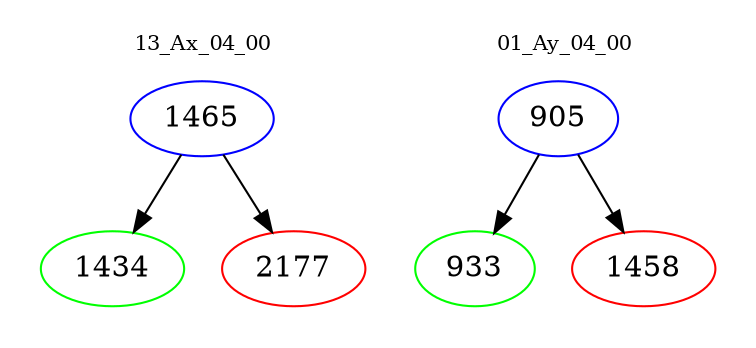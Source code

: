 digraph{
subgraph cluster_0 {
color = white
label = "13_Ax_04_00";
fontsize=10;
T0_1465 [label="1465", color="blue"]
T0_1465 -> T0_1434 [color="black"]
T0_1434 [label="1434", color="green"]
T0_1465 -> T0_2177 [color="black"]
T0_2177 [label="2177", color="red"]
}
subgraph cluster_1 {
color = white
label = "01_Ay_04_00";
fontsize=10;
T1_905 [label="905", color="blue"]
T1_905 -> T1_933 [color="black"]
T1_933 [label="933", color="green"]
T1_905 -> T1_1458 [color="black"]
T1_1458 [label="1458", color="red"]
}
}
